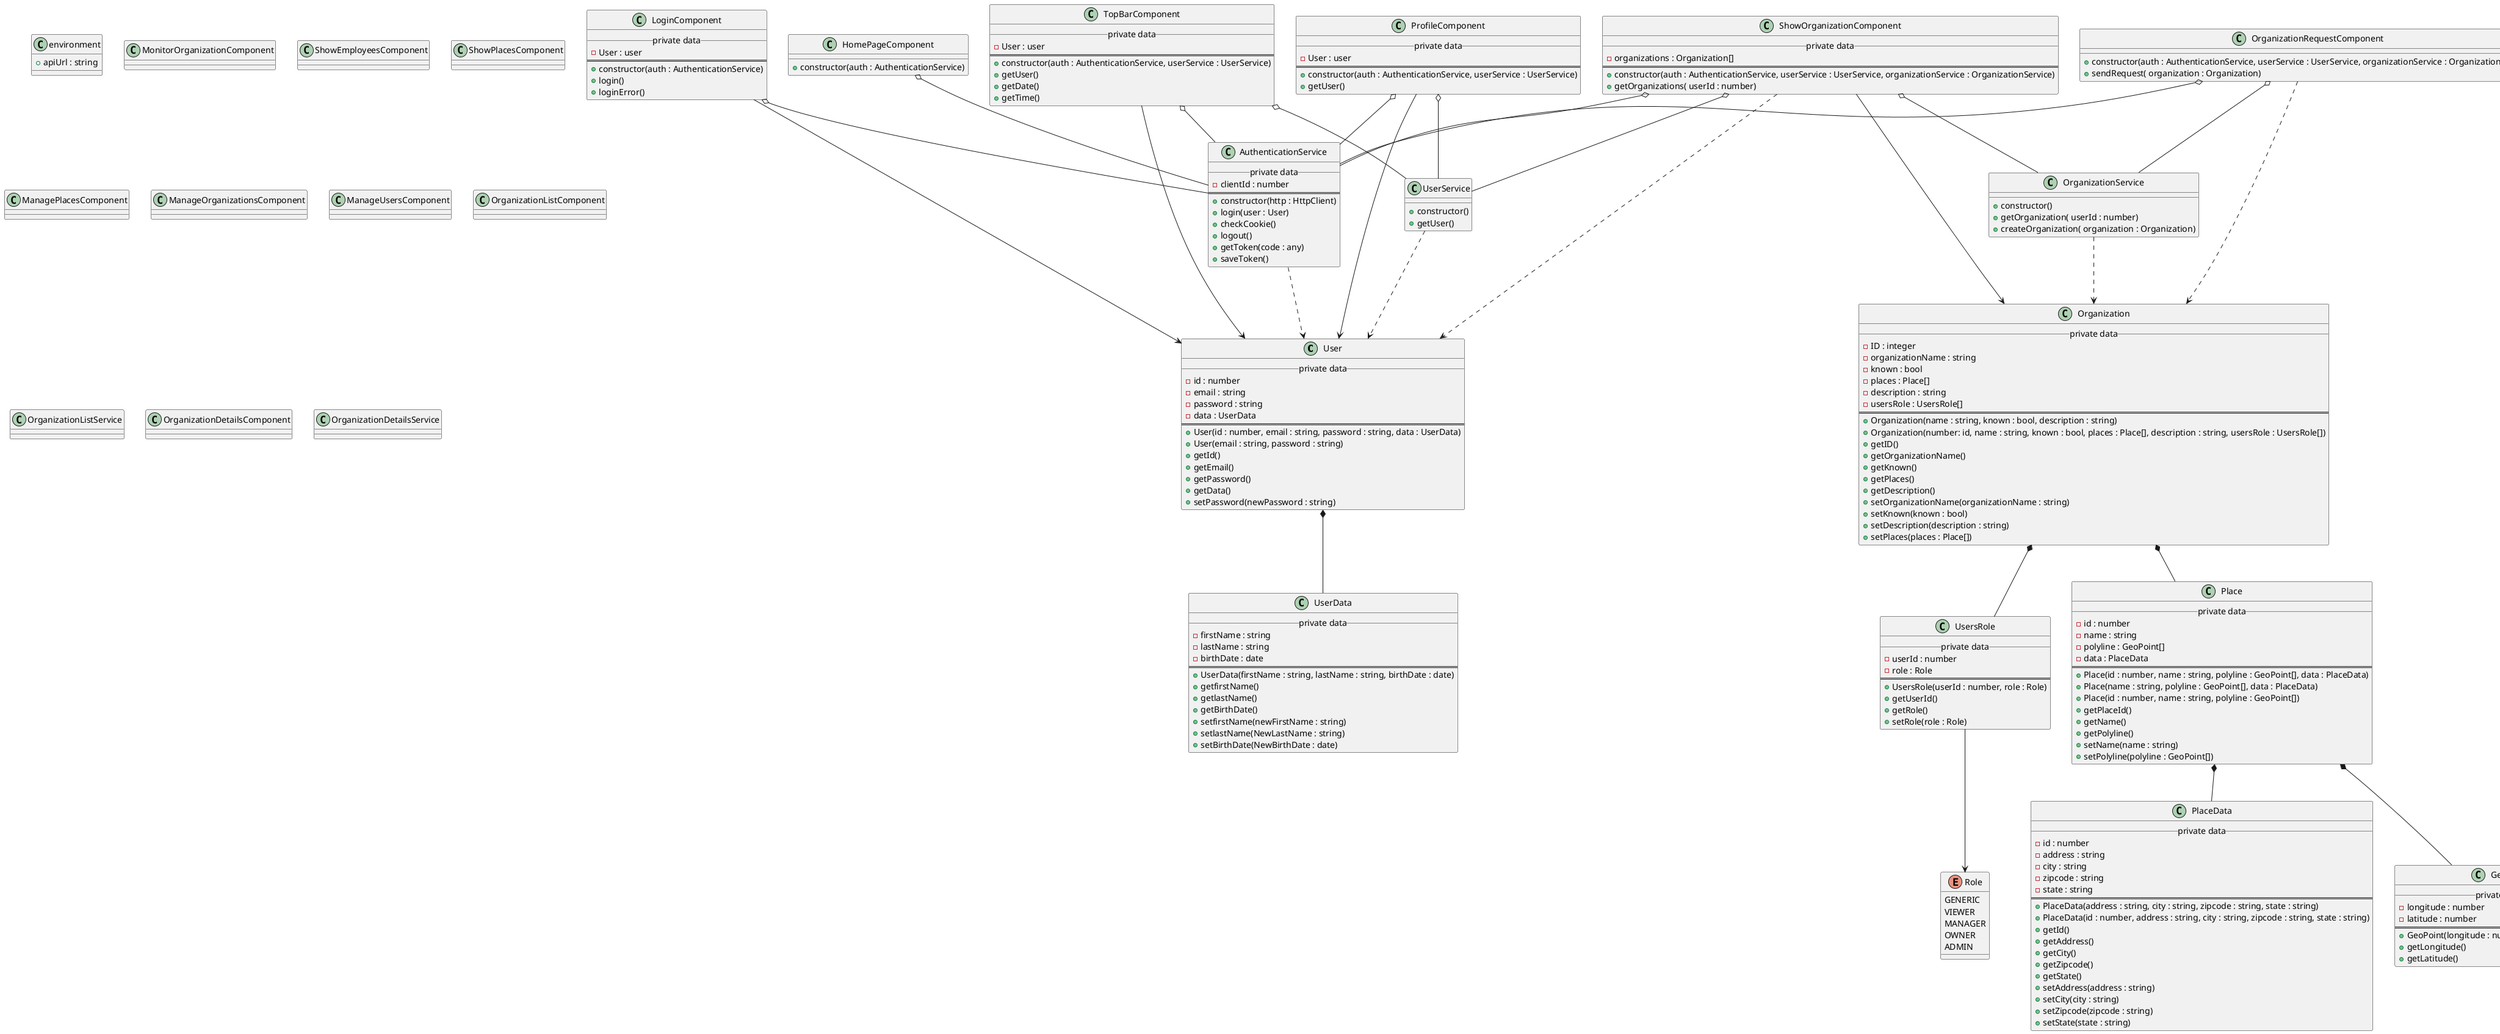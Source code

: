 @startuml Class Diagram
class User{
  __ private data __
  - id : number
  - email : string
  - password : string
  - data : UserData
  ==
  + User(id : number, email : string, password : string, data : UserData)
  + User(email : string, password : string)
  + getId()
  + getEmail()
  + getPassword()
  + getData()
  + setPassword(newPassword : string)
}
class UserData{
  __ private data __
  - firstName : string
  - lastName : string
  - birthDate : date
  ==
  + UserData(firstName : string, lastName : string, birthDate : date)
  + getfirstName()
  + getlastName()
  + getBirthDate()
  + setfirstName(newFirstName : string)
  + setlastName(NewLastName : string)
  + setBirthDate(NewBirthDate : date)
}

class UsersRole{
  __ private data __
  - userId : number
  - role : Role
  ==
  + UsersRole(userId : number, role : Role)
  + getUserId()
  + getRole()
  + setRole(role : Role)
}
enum Role {
  GENERIC
  VIEWER
  MANAGER
  OWNER
  ADMIN
}

class Place{
__ private data __
- id : number
- name : string
- polyline : GeoPoint[]
- data : PlaceData
==
+ Place(id : number, name : string, polyline : GeoPoint[], data : PlaceData)
+ Place(name : string, polyline : GeoPoint[], data : PlaceData)
+ Place(id : number, name : string, polyline : GeoPoint[])
+ getPlaceId()
+ getName()
+ getPolyline()
+ setName(name : string)
+ setPolyline(polyline : GeoPoint[])
}

class GeoPoint{
__ private data __
- longitude : number
- latitude : number
==
+ GeoPoint(longitude : number, latitude : number)
+ getLongitude()
+ getLatitude()
}

class PlaceData{
__ private data __
- id : number
- address : string
- city : string
- zipcode : string
- state : string
==
+ PlaceData(address : string, city : string, zipcode : string, state : string)
+ PlaceData(id : number, address : string, city : string, zipcode : string, state : string)
+ getId()
+ getAddress()
+ getCity()
+ getZipcode()
+ getState()
+ setAddress(address : string)
+ setCity(city : string)
+ setZipcode(zipcode : string)
+ setState(state : string)
}


class Organization{
  __ private data __
  - ID : integer
  - organizationName : string
  - known : bool
  - places : Place[]
  - description : string
  - usersRole : UsersRole[]
  ==
  + Organization(name : string, known : bool, description : string)
  + Organization(number: id, name : string, known : bool, places : Place[], description : string, usersRole : UsersRole[])
  + getID()
  + getOrganizationName()
  + getKnown()
  + getPlaces()
  + getDescription()
  + setOrganizationName(organizationName : string)
  + setKnown(known : bool)
  + setDescription(description : string)
  + setPlaces(places : Place[])
}

class LoginComponent {
  __ private data __
  - User : user
  ==
  + constructor(auth : AuthenticationService)
  + login()
  + loginError()
}

class environment{
  + apiUrl : string
}
class AuthenticationService {
  __ private data __
  - clientId : number
  ==
  + constructor(http : HttpClient)
  + login(user : User)
  + checkCookie()
  + logout()
  + getToken(code : any)
  + saveToken()
}

class HomePageComponent {
 + constructor(auth : AuthenticationService)
}

class TopBarComponent {
 __ private data __
 - User : user
 ==
 + constructor(auth : AuthenticationService, userService : UserService)
 + getUser()
 + getDate()
 + getTime()
}

class ProfileComponent {
  __ private data __
  - User : user
  ==
  + constructor(auth : AuthenticationService, userService : UserService)
  + getUser()
}

class UserService {
  + constructor()
  + getUser()
}

class ShowOrganizationComponent {
  __ private data __
  - organizations : Organization[]
  ==
  + constructor(auth : AuthenticationService, userService : UserService, organizationService : OrganizationService)
  + getOrganizations( userId : number)
}

class OrganizationRequestComponent {
  + constructor(auth : AuthenticationService, userService : UserService, organizationService : OrganizationService)
  + sendRequest( organization : Organization)
}

class OrganizationService {
 + constructor()
 + getOrganization( userId : number)
 + createOrganization( organization : Organization)
}

class MonitorOrganizationComponent
class ShowEmployeesComponent
class ShowPlacesComponent
class ManagePlacesComponent
class ManageOrganizationsComponent
class ManageUsersComponent

class OrganizationListComponent
class OrganizationListService
class OrganizationDetailsComponent
class OrganizationDetailsService
LoginComponent o-- AuthenticationService
AuthenticationService ..> User
LoginComponent --> User
Organization *-- UsersRole
Organization *-- Place
UsersRole --> Role
Place *-- GeoPoint
Place *-- PlaceData
User *-- UserData
HomePageComponent o-- AuthenticationService
ProfileComponent o-- AuthenticationService
TopBarComponent o-- AuthenticationService
ShowOrganizationComponent o-- AuthenticationService
OrganizationRequestComponent o-- AuthenticationService
TopBarComponent --> User
ProfileComponent --> User
ShowOrganizationComponent --> Organization
ShowOrganizationComponent ..> User
OrganizationRequestComponent ..> Organization
TopBarComponent o-- UserService
ProfileComponent o-- UserService
ShowOrganizationComponent o-- UserService
ShowOrganizationComponent o-- OrganizationService
OrganizationRequestComponent o-- OrganizationService
UserService ..> User
OrganizationService ..> Organization
@enduml
